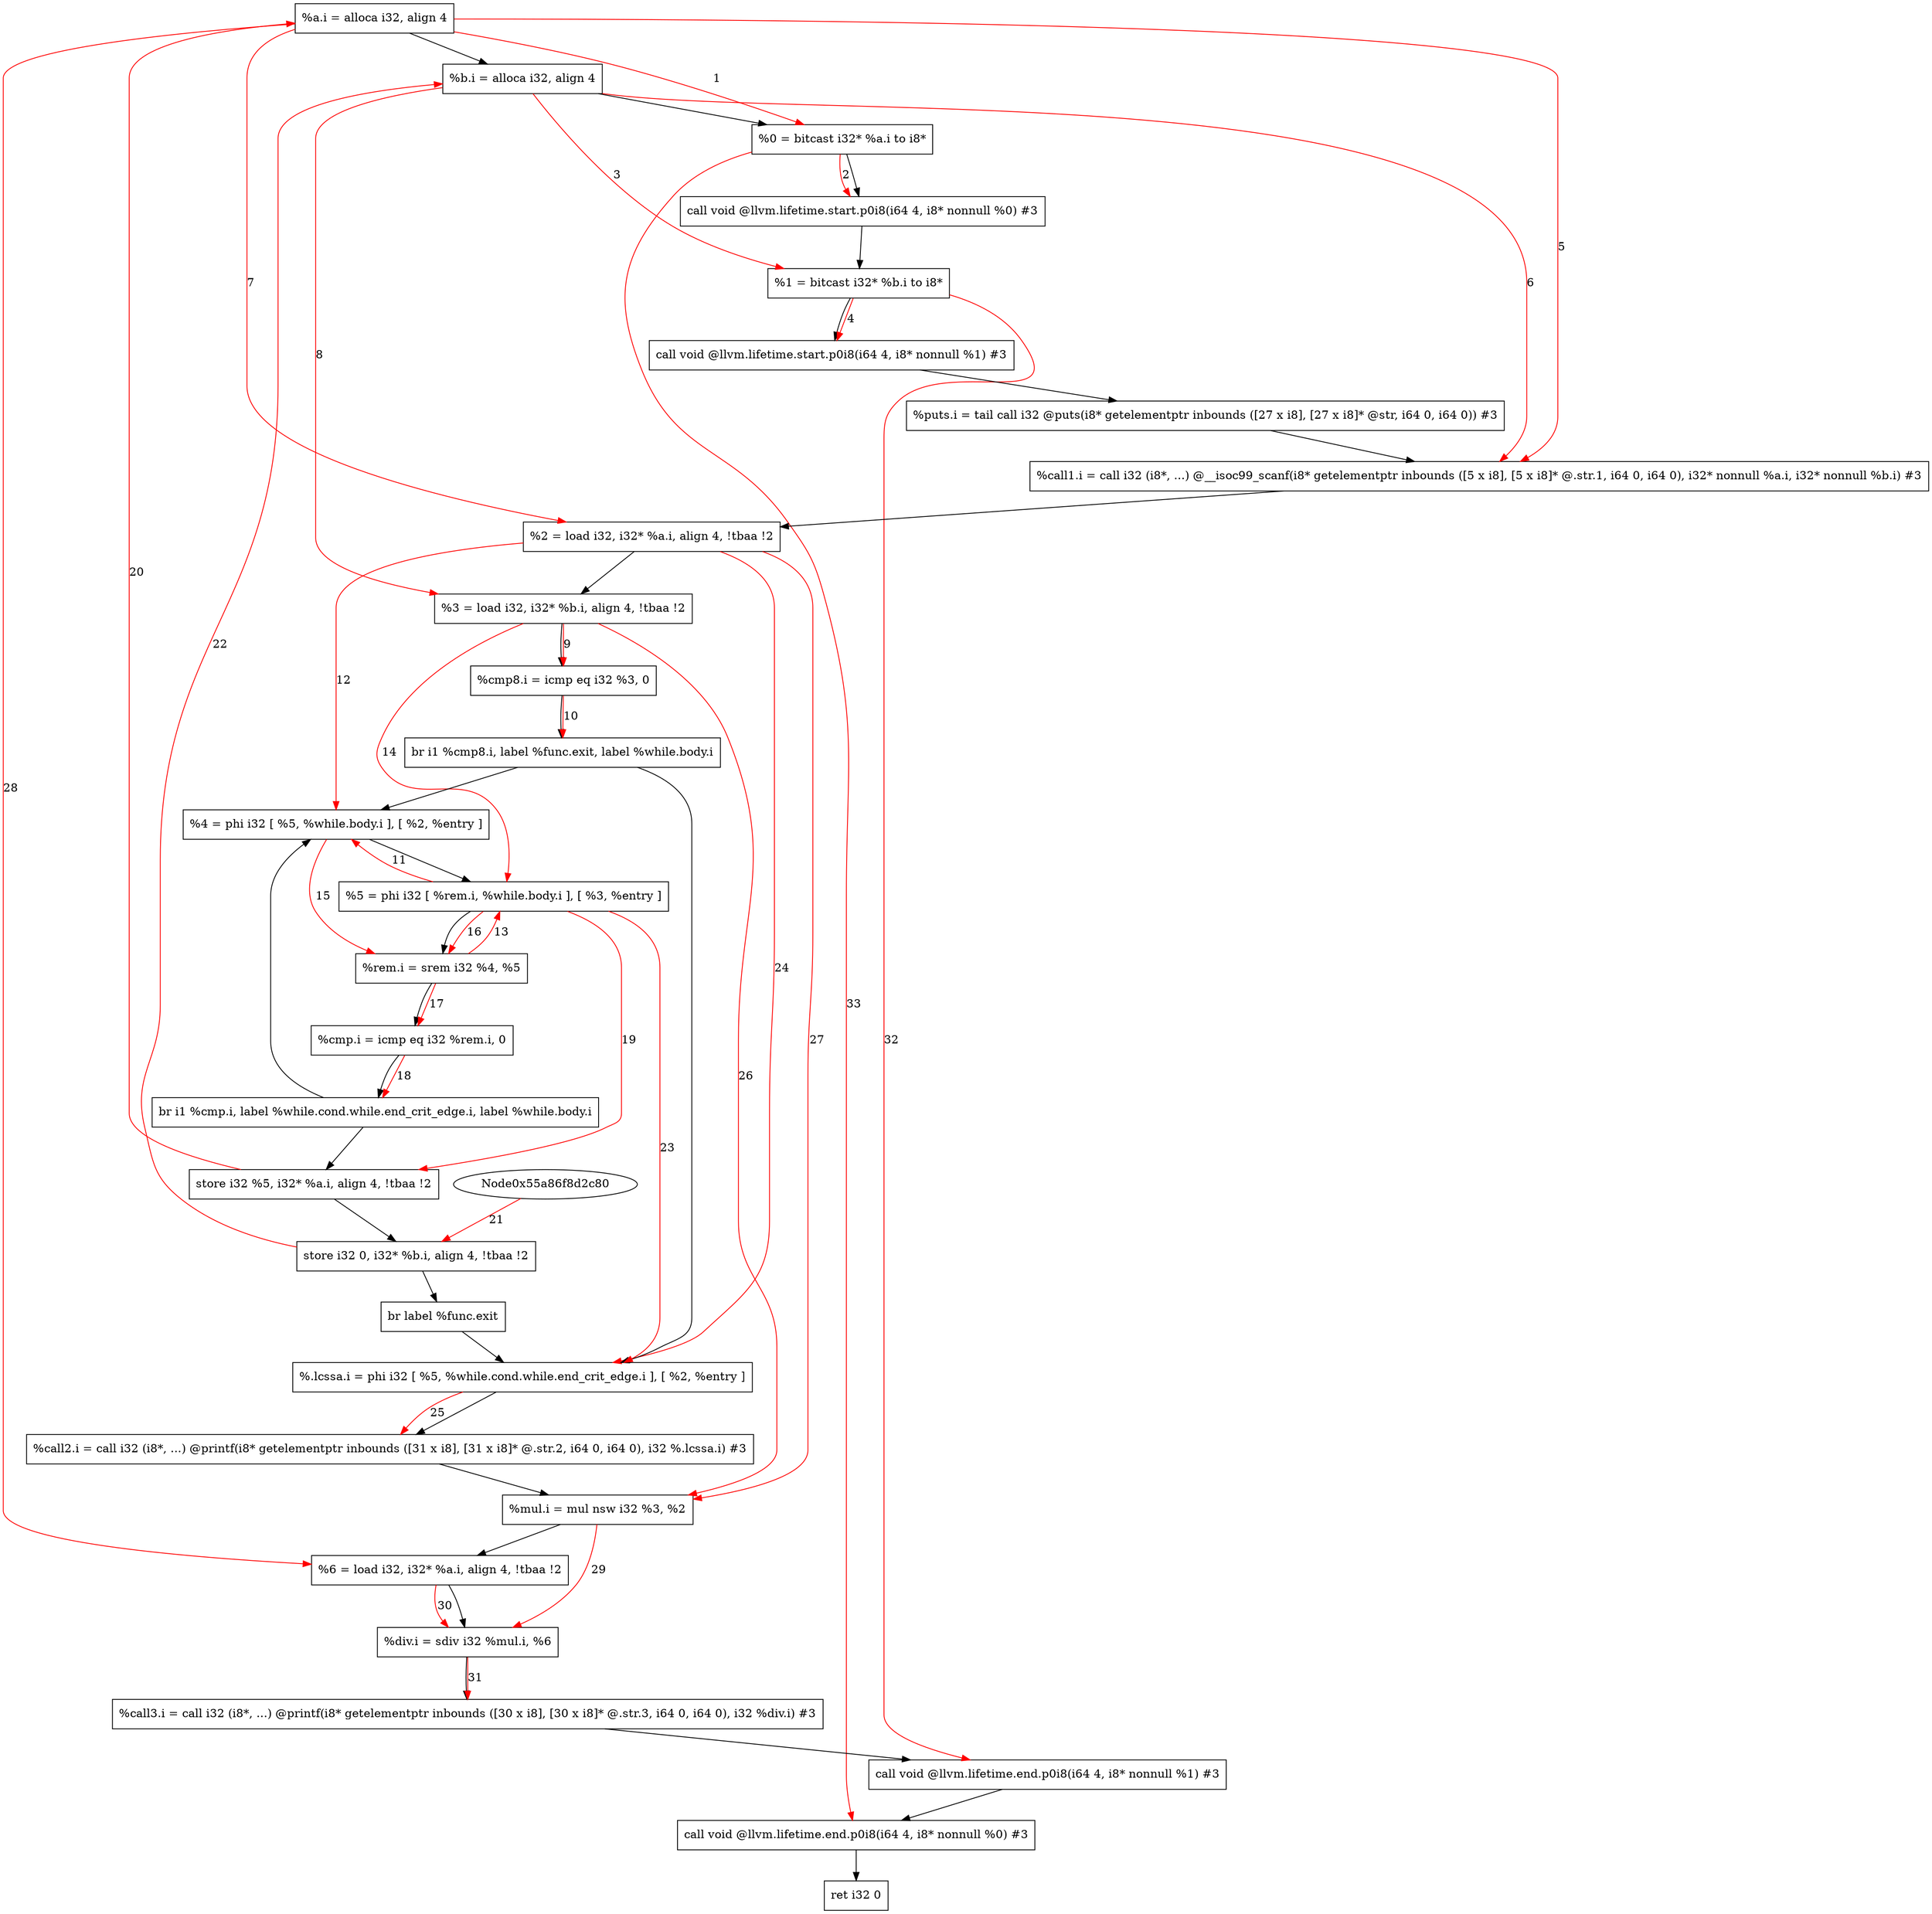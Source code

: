 digraph "CDFG for'main' function" {
	Node0x55a86f8d2db8[shape=record, label="  %a.i = alloca i32, align 4"]
	Node0x55a86f8d4468[shape=record, label="  %b.i = alloca i32, align 4"]
	Node0x55a86f8d44e8[shape=record, label="  %0 = bitcast i32* %a.i to i8*"]
	Node0x55a86f8d4658[shape=record, label="  call void @llvm.lifetime.start.p0i8(i64 4, i8* nonnull %0) #3"]
	Node0x55a86f8d4718[shape=record, label="  %1 = bitcast i32* %b.i to i8*"]
	Node0x55a86f8d47c8[shape=record, label="  call void @llvm.lifetime.start.p0i8(i64 4, i8* nonnull %1) #3"]
	Node0x55a86f8d48a0[shape=record, label="  %puts.i = tail call i32 @puts(i8* getelementptr inbounds ([27 x i8], [27 x i8]* @str, i64 0, i64 0)) #3"]
	Node0x55a86f8d49c0[shape=record, label="  %call1.i = call i32 (i8*, ...) @__isoc99_scanf(i8* getelementptr inbounds ([5 x i8], [5 x i8]* @.str.1, i64 0, i64 0), i32* nonnull %a.i, i32* nonnull %b.i) #3"]
	Node0x55a86f8d4a98[shape=record, label="  %2 = load i32, i32* %a.i, align 4, !tbaa !2"]
	Node0x55a86f8d4af8[shape=record, label="  %3 = load i32, i32* %b.i, align 4, !tbaa !2"]
	Node0x55a86f8d4b70[shape=record, label="  %cmp8.i = icmp eq i32 %3, 0"]
	Node0x55a86f8d4d88[shape=record, label="  br i1 %cmp8.i, label %func.exit, label %while.body.i"]
	Node0x55a86f8d4e48[shape=record, label="  %4 = phi i32 [ %5, %while.body.i ], [ %2, %entry ]"]
	Node0x55a86f8d4f58[shape=record, label="  %5 = phi i32 [ %rem.i, %while.body.i ], [ %3, %entry ]"]
	Node0x55a86f8d5020[shape=record, label="  %rem.i = srem i32 %4, %5"]
	Node0x55a86f8d5090[shape=record, label="  %cmp.i = icmp eq i32 %rem.i, 0"]
	Node0x55a86f8d5328[shape=record, label="  br i1 %cmp.i, label %while.cond.while.end_crit_edge.i, label %while.body.i"]
	Node0x55a86f8d53d0[shape=record, label="  store i32 %5, i32* %a.i, align 4, !tbaa !2"]
	Node0x55a86f8d5450[shape=record, label="  store i32 0, i32* %b.i, align 4, !tbaa !2"]
	Node0x55a86f8d4cf8[shape=record, label="  br label %func.exit"]
	Node0x55a86f8d54a8[shape=record, label="  %.lcssa.i = phi i32 [ %5, %while.cond.while.end_crit_edge.i ], [ %2, %entry ]"]
	Node0x55a86f8d55a8[shape=record, label="  %call2.i = call i32 (i8*, ...) @printf(i8* getelementptr inbounds ([31 x i8], [31 x i8]* @.str.2, i64 0, i64 0), i32 %.lcssa.i) #3"]
	Node0x55a86f8d56a0[shape=record, label="  %mul.i = mul nsw i32 %3, %2"]
	Node0x55a86f8d4c18[shape=record, label="  %6 = load i32, i32* %a.i, align 4, !tbaa !2"]
	Node0x55a86f8d5730[shape=record, label="  %div.i = sdiv i32 %mul.i, %6"]
	Node0x55a86f8d57f8[shape=record, label="  %call3.i = call i32 (i8*, ...) @printf(i8* getelementptr inbounds ([30 x i8], [30 x i8]* @.str.3, i64 0, i64 0), i32 %div.i) #3"]
	Node0x55a86f8d5968[shape=record, label="  call void @llvm.lifetime.end.p0i8(i64 4, i8* nonnull %1) #3"]
	Node0x55a86f8d5a78[shape=record, label="  call void @llvm.lifetime.end.p0i8(i64 4, i8* nonnull %0) #3"]
	Node0x55a86f8d5b38[shape=record, label="  ret i32 0"]
	Node0x55a86f8d2db8 -> Node0x55a86f8d4468
	Node0x55a86f8d4468 -> Node0x55a86f8d44e8
	Node0x55a86f8d44e8 -> Node0x55a86f8d4658
	Node0x55a86f8d4658 -> Node0x55a86f8d4718
	Node0x55a86f8d4718 -> Node0x55a86f8d47c8
	Node0x55a86f8d47c8 -> Node0x55a86f8d48a0
	Node0x55a86f8d48a0 -> Node0x55a86f8d49c0
	Node0x55a86f8d49c0 -> Node0x55a86f8d4a98
	Node0x55a86f8d4a98 -> Node0x55a86f8d4af8
	Node0x55a86f8d4af8 -> Node0x55a86f8d4b70
	Node0x55a86f8d4b70 -> Node0x55a86f8d4d88
	Node0x55a86f8d4d88 -> Node0x55a86f8d54a8
	Node0x55a86f8d4d88 -> Node0x55a86f8d4e48
	Node0x55a86f8d4e48 -> Node0x55a86f8d4f58
	Node0x55a86f8d4f58 -> Node0x55a86f8d5020
	Node0x55a86f8d5020 -> Node0x55a86f8d5090
	Node0x55a86f8d5090 -> Node0x55a86f8d5328
	Node0x55a86f8d5328 -> Node0x55a86f8d53d0
	Node0x55a86f8d5328 -> Node0x55a86f8d4e48
	Node0x55a86f8d53d0 -> Node0x55a86f8d5450
	Node0x55a86f8d5450 -> Node0x55a86f8d4cf8
	Node0x55a86f8d4cf8 -> Node0x55a86f8d54a8
	Node0x55a86f8d54a8 -> Node0x55a86f8d55a8
	Node0x55a86f8d55a8 -> Node0x55a86f8d56a0
	Node0x55a86f8d56a0 -> Node0x55a86f8d4c18
	Node0x55a86f8d4c18 -> Node0x55a86f8d5730
	Node0x55a86f8d5730 -> Node0x55a86f8d57f8
	Node0x55a86f8d57f8 -> Node0x55a86f8d5968
	Node0x55a86f8d5968 -> Node0x55a86f8d5a78
	Node0x55a86f8d5a78 -> Node0x55a86f8d5b38
edge [color=red]
	Node0x55a86f8d2db8 -> Node0x55a86f8d44e8[label="1"]
	Node0x55a86f8d44e8 -> Node0x55a86f8d4658[label="2"]
	Node0x55a86f8d4468 -> Node0x55a86f8d4718[label="3"]
	Node0x55a86f8d4718 -> Node0x55a86f8d47c8[label="4"]
	Node0x55a86f8d2db8 -> Node0x55a86f8d49c0[label="5"]
	Node0x55a86f8d4468 -> Node0x55a86f8d49c0[label="6"]
	Node0x55a86f8d2db8 -> Node0x55a86f8d4a98[label="7"]
	Node0x55a86f8d4468 -> Node0x55a86f8d4af8[label="8"]
	Node0x55a86f8d4af8 -> Node0x55a86f8d4b70[label="9"]
	Node0x55a86f8d4b70 -> Node0x55a86f8d4d88[label="10"]
	Node0x55a86f8d4f58 -> Node0x55a86f8d4e48[label="11"]
	Node0x55a86f8d4a98 -> Node0x55a86f8d4e48[label="12"]
	Node0x55a86f8d5020 -> Node0x55a86f8d4f58[label="13"]
	Node0x55a86f8d4af8 -> Node0x55a86f8d4f58[label="14"]
	Node0x55a86f8d4e48 -> Node0x55a86f8d5020[label="15"]
	Node0x55a86f8d4f58 -> Node0x55a86f8d5020[label="16"]
	Node0x55a86f8d5020 -> Node0x55a86f8d5090[label="17"]
	Node0x55a86f8d5090 -> Node0x55a86f8d5328[label="18"]
	Node0x55a86f8d4f58 -> Node0x55a86f8d53d0[label="19"]
	Node0x55a86f8d53d0 -> Node0x55a86f8d2db8[label="20"]
	Node0x55a86f8d2c80 -> Node0x55a86f8d5450[label="21"]
	Node0x55a86f8d5450 -> Node0x55a86f8d4468[label="22"]
	Node0x55a86f8d4f58 -> Node0x55a86f8d54a8[label="23"]
	Node0x55a86f8d4a98 -> Node0x55a86f8d54a8[label="24"]
	Node0x55a86f8d54a8 -> Node0x55a86f8d55a8[label="25"]
	Node0x55a86f8d4af8 -> Node0x55a86f8d56a0[label="26"]
	Node0x55a86f8d4a98 -> Node0x55a86f8d56a0[label="27"]
	Node0x55a86f8d2db8 -> Node0x55a86f8d4c18[label="28"]
	Node0x55a86f8d56a0 -> Node0x55a86f8d5730[label="29"]
	Node0x55a86f8d4c18 -> Node0x55a86f8d5730[label="30"]
	Node0x55a86f8d5730 -> Node0x55a86f8d57f8[label="31"]
	Node0x55a86f8d4718 -> Node0x55a86f8d5968[label="32"]
	Node0x55a86f8d44e8 -> Node0x55a86f8d5a78[label="33"]
}
